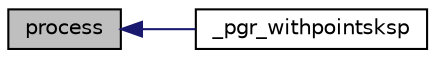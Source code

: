 digraph "process"
{
  edge [fontname="Helvetica",fontsize="10",labelfontname="Helvetica",labelfontsize="10"];
  node [fontname="Helvetica",fontsize="10",shape=record];
  rankdir="LR";
  Node132 [label="process",height=0.2,width=0.4,color="black", fillcolor="grey75", style="filled", fontcolor="black"];
  Node132 -> Node133 [dir="back",color="midnightblue",fontsize="10",style="solid",fontname="Helvetica"];
  Node133 [label="_pgr_withpointsksp",height=0.2,width=0.4,color="black", fillcolor="white", style="filled",URL="$withPoints__ksp_8c.html#a7ca0048b02649dac7173b17280e5d66c"];
}
